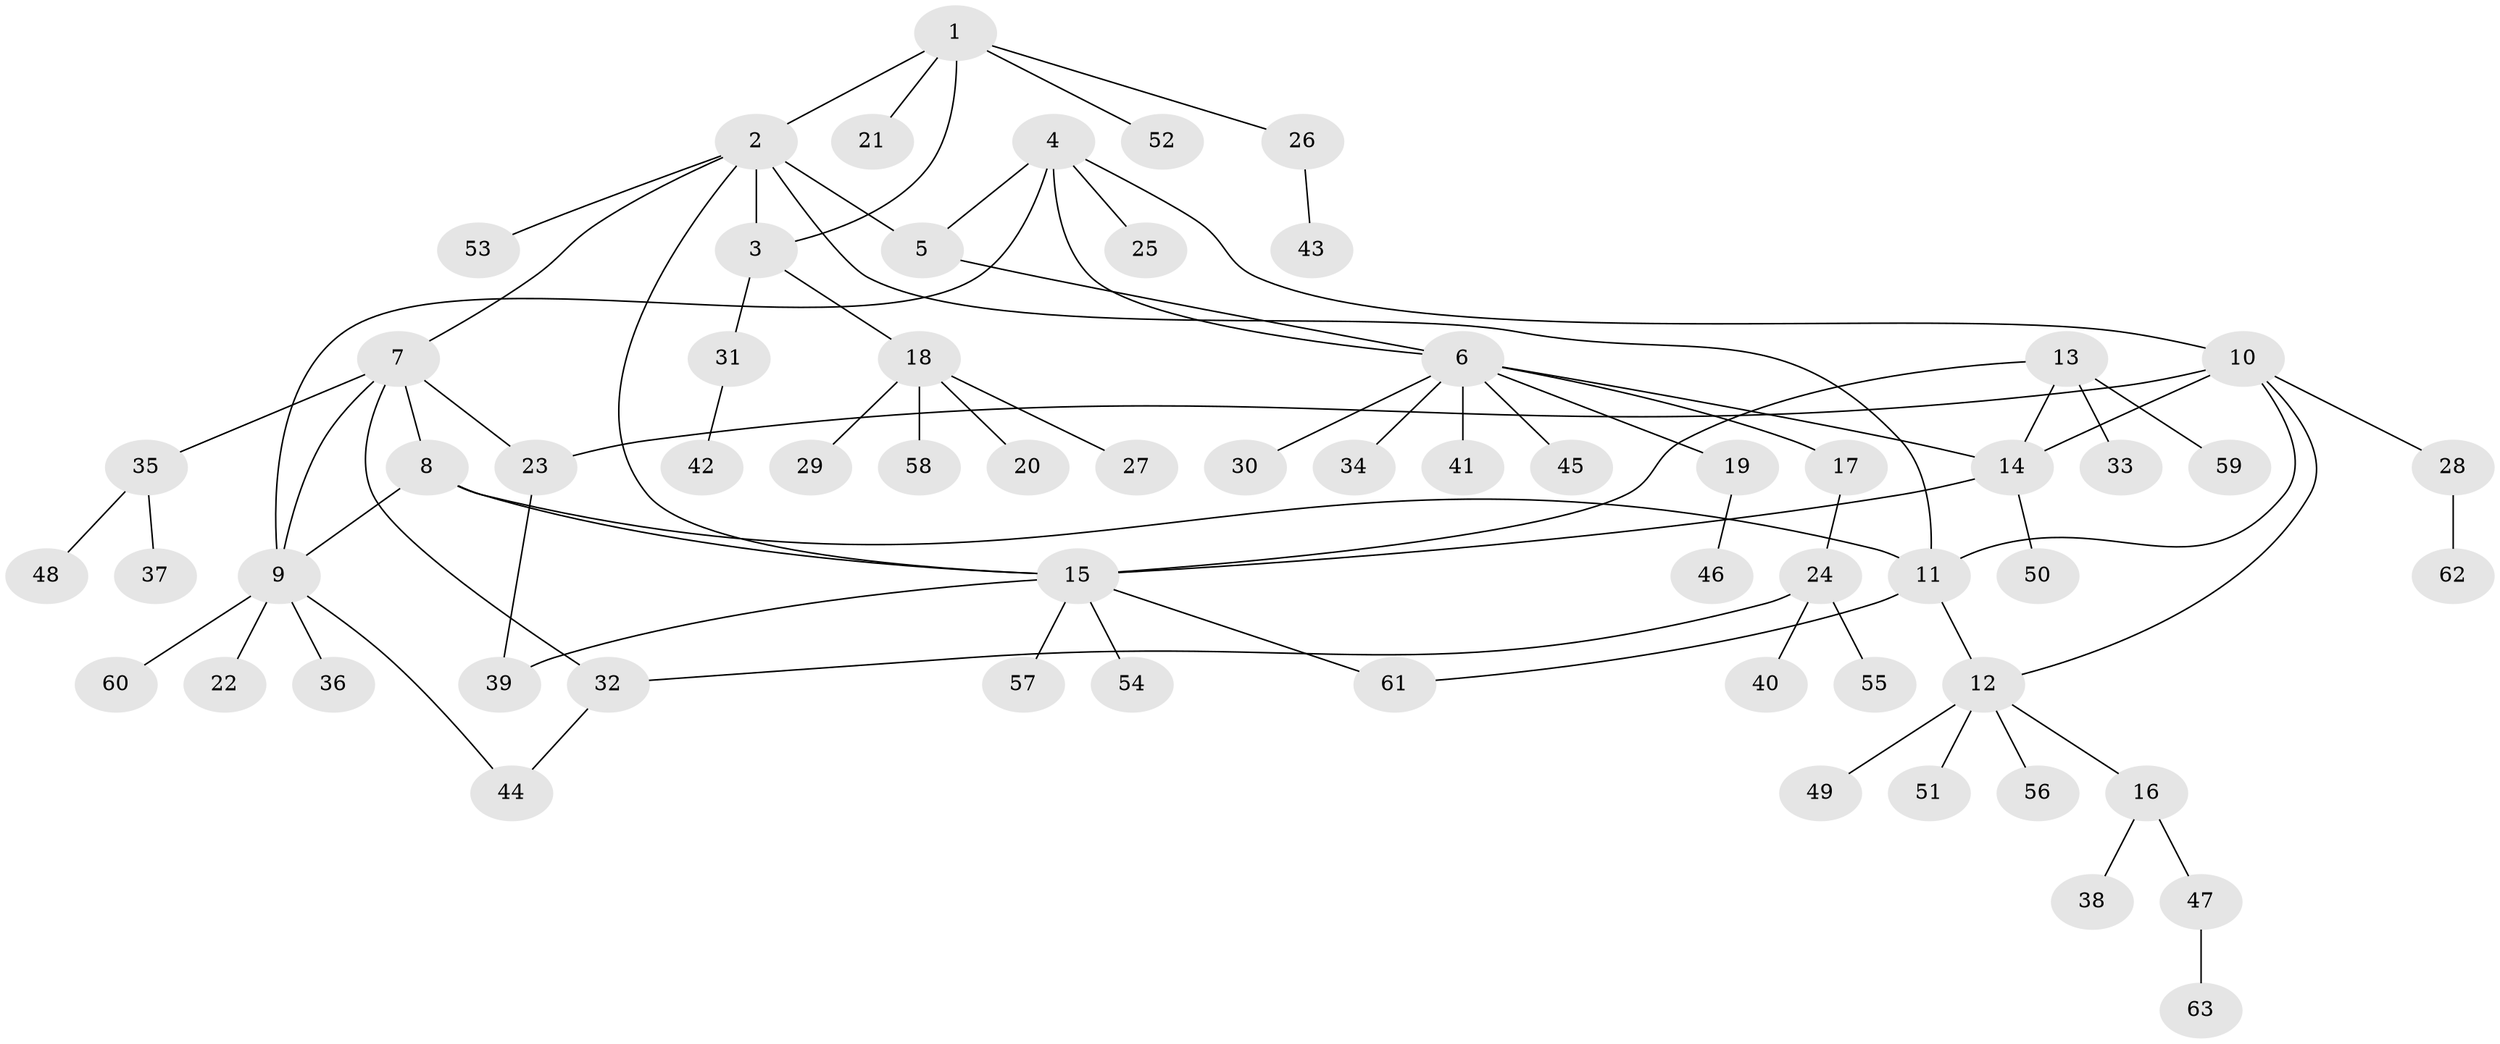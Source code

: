 // coarse degree distribution, {6: 0.125, 4: 0.1875, 1: 0.40625, 7: 0.03125, 3: 0.09375, 2: 0.125, 5: 0.03125}
// Generated by graph-tools (version 1.1) at 2025/37/03/04/25 23:37:35]
// undirected, 63 vertices, 78 edges
graph export_dot {
  node [color=gray90,style=filled];
  1;
  2;
  3;
  4;
  5;
  6;
  7;
  8;
  9;
  10;
  11;
  12;
  13;
  14;
  15;
  16;
  17;
  18;
  19;
  20;
  21;
  22;
  23;
  24;
  25;
  26;
  27;
  28;
  29;
  30;
  31;
  32;
  33;
  34;
  35;
  36;
  37;
  38;
  39;
  40;
  41;
  42;
  43;
  44;
  45;
  46;
  47;
  48;
  49;
  50;
  51;
  52;
  53;
  54;
  55;
  56;
  57;
  58;
  59;
  60;
  61;
  62;
  63;
  1 -- 2;
  1 -- 3;
  1 -- 21;
  1 -- 26;
  1 -- 52;
  2 -- 3;
  2 -- 5;
  2 -- 7;
  2 -- 11;
  2 -- 15;
  2 -- 53;
  3 -- 18;
  3 -- 31;
  4 -- 5;
  4 -- 6;
  4 -- 9;
  4 -- 10;
  4 -- 25;
  5 -- 6;
  6 -- 14;
  6 -- 17;
  6 -- 19;
  6 -- 30;
  6 -- 34;
  6 -- 41;
  6 -- 45;
  7 -- 8;
  7 -- 9;
  7 -- 23;
  7 -- 32;
  7 -- 35;
  8 -- 9;
  8 -- 11;
  8 -- 15;
  9 -- 22;
  9 -- 36;
  9 -- 44;
  9 -- 60;
  10 -- 11;
  10 -- 12;
  10 -- 14;
  10 -- 23;
  10 -- 28;
  11 -- 12;
  11 -- 61;
  12 -- 16;
  12 -- 49;
  12 -- 51;
  12 -- 56;
  13 -- 14;
  13 -- 15;
  13 -- 33;
  13 -- 59;
  14 -- 15;
  14 -- 50;
  15 -- 39;
  15 -- 54;
  15 -- 57;
  15 -- 61;
  16 -- 38;
  16 -- 47;
  17 -- 24;
  18 -- 20;
  18 -- 27;
  18 -- 29;
  18 -- 58;
  19 -- 46;
  23 -- 39;
  24 -- 32;
  24 -- 40;
  24 -- 55;
  26 -- 43;
  28 -- 62;
  31 -- 42;
  32 -- 44;
  35 -- 37;
  35 -- 48;
  47 -- 63;
}
